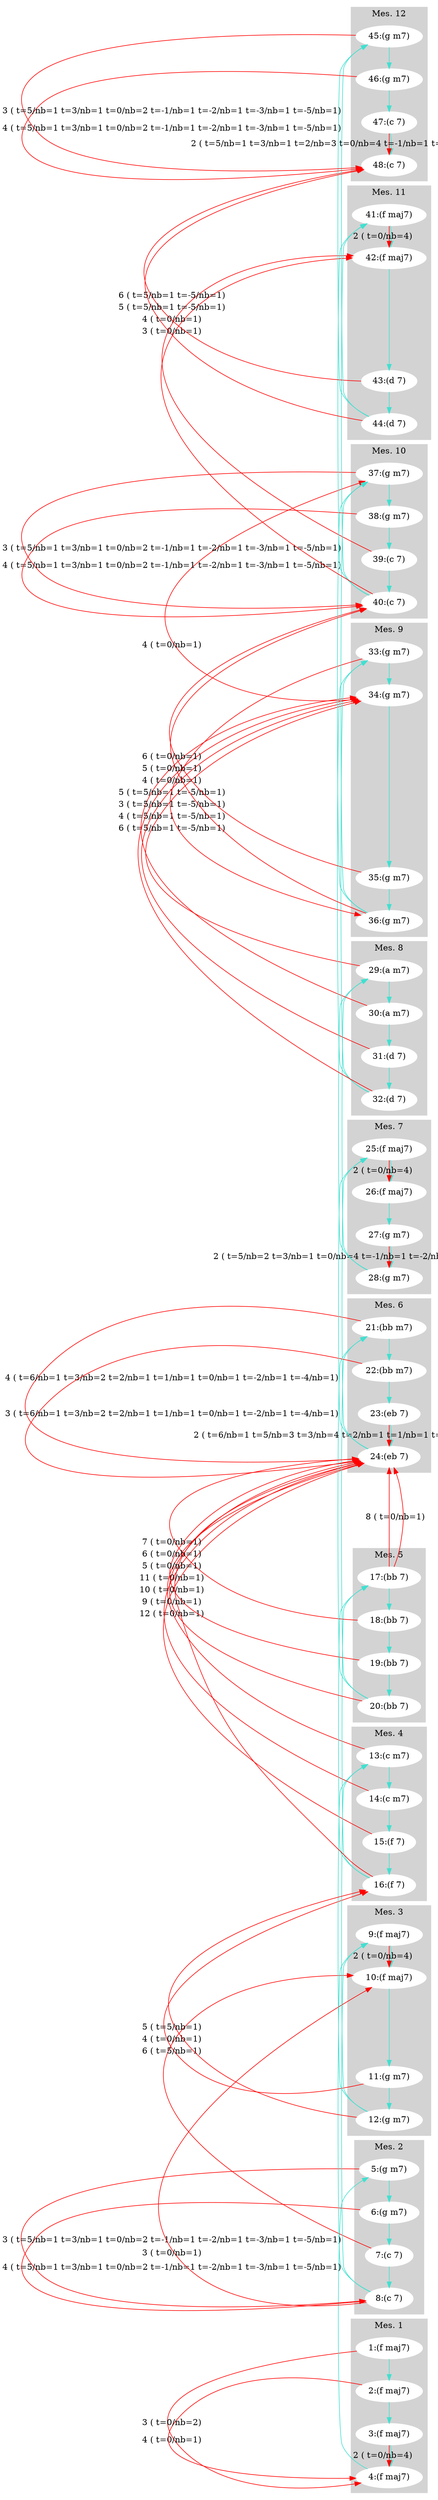 digraph G { 
rankdir=LR 
subgraph cluster0 {
node [style=filled,color=white];
style=filled;
color=lightgrey;
"1:(f maj7)"; 
"2:(f maj7)"; 
"3:(f maj7)"; 
"4:(f maj7)"; 
label = "Mes. 1"
}
subgraph cluster4 {
node [style=filled,color=white];
style=filled;
color=lightgrey;
"5:(g m7)"; 
"6:(g m7)"; 
"7:(c 7)"; 
"8:(c 7)"; 
label = "Mes. 2"
}
subgraph cluster8 {
node [style=filled,color=white];
style=filled;
color=lightgrey;
"9:(f maj7)"; 
"10:(f maj7)"; 
"11:(g m7)"; 
"12:(g m7)"; 
label = "Mes. 3"
}
subgraph cluster12 {
node [style=filled,color=white];
style=filled;
color=lightgrey;
"13:(c m7)"; 
"14:(c m7)"; 
"15:(f 7)"; 
"16:(f 7)"; 
label = "Mes. 4"
}
subgraph cluster16 {
node [style=filled,color=white];
style=filled;
color=lightgrey;
"17:(bb 7)"; 
"18:(bb 7)"; 
"19:(bb 7)"; 
"20:(bb 7)"; 
label = "Mes. 5"
}
subgraph cluster20 {
node [style=filled,color=white];
style=filled;
color=lightgrey;
"21:(bb m7)"; 
"22:(bb m7)"; 
"23:(eb 7)"; 
"24:(eb 7)"; 
label = "Mes. 6"
}
subgraph cluster24 {
node [style=filled,color=white];
style=filled;
color=lightgrey;
"25:(f maj7)"; 
"26:(f maj7)"; 
"27:(g m7)"; 
"28:(g m7)"; 
label = "Mes. 7"
}
subgraph cluster28 {
node [style=filled,color=white];
style=filled;
color=lightgrey;
"29:(a m7)"; 
"30:(a m7)"; 
"31:(d 7)"; 
"32:(d 7)"; 
label = "Mes. 8"
}
subgraph cluster32 {
node [style=filled,color=white];
style=filled;
color=lightgrey;
"33:(g m7)"; 
"34:(g m7)"; 
"35:(g m7)"; 
"36:(g m7)"; 
label = "Mes. 9"
}
subgraph cluster36 {
node [style=filled,color=white];
style=filled;
color=lightgrey;
"37:(g m7)"; 
"38:(g m7)"; 
"39:(c 7)"; 
"40:(c 7)"; 
label = "Mes. 10"
}
subgraph cluster40 {
node [style=filled,color=white];
style=filled;
color=lightgrey;
"41:(f maj7)"; 
"42:(f maj7)"; 
"43:(d 7)"; 
"44:(d 7)"; 
label = "Mes. 11"
}
subgraph cluster44 {
node [style=filled,color=white];
style=filled;
color=lightgrey;
"45:(g m7)"; 
"46:(g m7)"; 
"47:(c 7)"; 
"48:(c 7)"; 
label = "Mes. 12"
}
"1:(f maj7)" -> "2:(f maj7)" [color="turquoise", constraint=false];
"2:(f maj7)" -> "3:(f maj7)" [color="turquoise", constraint=false];
"3:(f maj7)" -> "4:(f maj7)" [color="turquoise", constraint=false];
"4:(f maj7)" -> "5:(g m7)" [color="turquoise", constraint=false];
"5:(g m7)" -> "6:(g m7)" [color="turquoise", constraint=false];
"6:(g m7)" -> "7:(c 7)" [color="turquoise", constraint=false];
"7:(c 7)" -> "8:(c 7)" [color="turquoise", constraint=false];
"8:(c 7)" -> "9:(f maj7)" [color="turquoise", constraint=false];
"9:(f maj7)" -> "10:(f maj7)" [color="turquoise", constraint=false];
"10:(f maj7)" -> "11:(g m7)" [color="turquoise", constraint=false];
"11:(g m7)" -> "12:(g m7)" [color="turquoise", constraint=false];
"12:(g m7)" -> "13:(c m7)" [color="turquoise", constraint=false];
"13:(c m7)" -> "14:(c m7)" [color="turquoise", constraint=false];
"14:(c m7)" -> "15:(f 7)" [color="turquoise", constraint=false];
"15:(f 7)" -> "16:(f 7)" [color="turquoise", constraint=false];
"16:(f 7)" -> "17:(bb 7)" [color="turquoise", constraint=false];
"17:(bb 7)" -> "18:(bb 7)" [color="turquoise", constraint=false];
"18:(bb 7)" -> "19:(bb 7)" [color="turquoise", constraint=false];
"19:(bb 7)" -> "20:(bb 7)" [color="turquoise", constraint=false];
"20:(bb 7)" -> "21:(bb m7)" [color="turquoise", constraint=false];
"21:(bb m7)" -> "22:(bb m7)" [color="turquoise", constraint=false];
"22:(bb m7)" -> "23:(eb 7)" [color="turquoise", constraint=false];
"23:(eb 7)" -> "24:(eb 7)" [color="turquoise", constraint=false];
"24:(eb 7)" -> "25:(f maj7)" [color="turquoise", constraint=false];
"25:(f maj7)" -> "26:(f maj7)" [color="turquoise", constraint=false];
"26:(f maj7)" -> "27:(g m7)" [color="turquoise", constraint=false];
"27:(g m7)" -> "28:(g m7)" [color="turquoise", constraint=false];
"28:(g m7)" -> "29:(a m7)" [color="turquoise", constraint=false];
"29:(a m7)" -> "30:(a m7)" [color="turquoise", constraint=false];
"30:(a m7)" -> "31:(d 7)" [color="turquoise", constraint=false];
"31:(d 7)" -> "32:(d 7)" [color="turquoise", constraint=false];
"32:(d 7)" -> "33:(g m7)" [color="turquoise", constraint=false];
"33:(g m7)" -> "34:(g m7)" [color="turquoise", constraint=false];
"34:(g m7)" -> "35:(g m7)" [color="turquoise", constraint=false];
"35:(g m7)" -> "36:(g m7)" [color="turquoise", constraint=false];
"36:(g m7)" -> "37:(g m7)" [color="turquoise", constraint=false];
"37:(g m7)" -> "38:(g m7)" [color="turquoise", constraint=false];
"38:(g m7)" -> "39:(c 7)" [color="turquoise", constraint=false];
"39:(c 7)" -> "40:(c 7)" [color="turquoise", constraint=false];
"40:(c 7)" -> "41:(f maj7)" [color="turquoise", constraint=false];
"41:(f maj7)" -> "42:(f maj7)" [color="turquoise", constraint=false];
"42:(f maj7)" -> "43:(d 7)" [color="turquoise", constraint=false];
"43:(d 7)" -> "44:(d 7)" [color="turquoise", constraint=false];
"44:(d 7)" -> "45:(g m7)" [color="turquoise", constraint=false];
"45:(g m7)" -> "46:(g m7)" [color="turquoise", constraint=false];
"46:(g m7)" -> "47:(c 7)" [color="turquoise", constraint=false];
"47:(c 7)" -> "48:(c 7)" [color="turquoise", constraint=false];
"1:(f maj7)" -> "4:(f maj7)" [label="4 ( t=0/nb=1)" , color="red", constraint=false, width=0.5];
"2:(f maj7)" -> "4:(f maj7)" [label="3 ( t=0/nb=2)" , color="red", constraint=false, width=1.0];
"3:(f maj7)" -> "4:(f maj7)" [label="2 ( t=0/nb=4)" , color="red", constraint=false, width=2.0];
"5:(g m7)" -> "8:(c 7)" [label="4 ( t=5/nb=1 t=3/nb=1 t=0/nb=2 t=-1/nb=1 t=-2/nb=1 t=-3/nb=1 t=-5/nb=1)" , color="red", constraint=false, width=4.0];
"6:(g m7)" -> "8:(c 7)" [label="3 ( t=5/nb=1 t=3/nb=1 t=0/nb=2 t=-1/nb=1 t=-2/nb=1 t=-3/nb=1 t=-5/nb=1)" , color="red", constraint=false, width=4.0];
"7:(c 7)" -> "10:(f maj7)" [label="4 ( t=0/nb=1)" , color="red", constraint=false, width=0.5];
"8:(c 7)" -> "10:(f maj7)" [label="3 ( t=0/nb=1)" , color="red", constraint=false, width=0.5];
"9:(f maj7)" -> "10:(f maj7)" [label="2 ( t=0/nb=4)" , color="red", constraint=false, width=2.0];
"11:(g m7)" -> "16:(f 7)" [label="6 ( t=5/nb=1)" , color="red", constraint=false, width=0.5];
"12:(g m7)" -> "16:(f 7)" [label="5 ( t=5/nb=1)" , color="red", constraint=false, width=0.5];
"13:(c m7)" -> "24:(eb 7)" [label="12 ( t=0/nb=1)" , color="red", constraint=false, width=0.5];
"14:(c m7)" -> "24:(eb 7)" [label="11 ( t=0/nb=1)" , color="red", constraint=false, width=0.5];
"15:(f 7)" -> "24:(eb 7)" [label="10 ( t=0/nb=1)" , color="red", constraint=false, width=0.5];
"16:(f 7)" -> "24:(eb 7)" [label="9 ( t=0/nb=1)" , color="red", constraint=false, width=0.5];
"17:(bb 7)" -> "24:(eb 7)" [label="8 ( t=0/nb=1)" , color="red", constraint=false, width=0.5];
"18:(bb 7)" -> "24:(eb 7)" [label="7 ( t=0/nb=1)" , color="red", constraint=false, width=0.5];
"19:(bb 7)" -> "24:(eb 7)" [label="6 ( t=0/nb=1)" , color="red", constraint=false, width=0.5];
"20:(bb 7)" -> "24:(eb 7)" [label="5 ( t=0/nb=1)" , color="red", constraint=false, width=0.5];
"21:(bb m7)" -> "24:(eb 7)" [label="4 ( t=6/nb=1 t=3/nb=2 t=2/nb=1 t=1/nb=1 t=0/nb=1 t=-2/nb=1 t=-4/nb=1)" , color="red", constraint=false, width=4.0];
"22:(bb m7)" -> "24:(eb 7)" [label="3 ( t=6/nb=1 t=3/nb=2 t=2/nb=1 t=1/nb=1 t=0/nb=1 t=-2/nb=1 t=-4/nb=1)" , color="red", constraint=false, width=4.0];
"23:(eb 7)" -> "24:(eb 7)" [label="2 ( t=6/nb=1 t=5/nb=3 t=3/nb=4 t=2/nb=1 t=1/nb=1 t=0/nb=1 t=-2/nb=1 t=-4/nb=1)" , color="red", constraint=false, width=6.5];
"25:(f maj7)" -> "26:(f maj7)" [label="2 ( t=0/nb=4)" , color="red", constraint=false, width=2.0];
"27:(g m7)" -> "28:(g m7)" [label="2 ( t=5/nb=2 t=3/nb=1 t=0/nb=4 t=-1/nb=1 t=-2/nb=1 t=-3/nb=1 t=-5/nb=1)" , color="red", constraint=false, width=5.5];
"29:(a m7)" -> "34:(g m7)" [label="6 ( t=5/nb=1 t=-5/nb=1)" , color="red", constraint=false, width=1.0];
"30:(a m7)" -> "34:(g m7)" [label="5 ( t=5/nb=1 t=-5/nb=1)" , color="red", constraint=false, width=1.0];
"31:(d 7)" -> "34:(g m7)" [label="4 ( t=5/nb=1 t=-5/nb=1)" , color="red", constraint=false, width=1.0];
"32:(d 7)" -> "34:(g m7)" [label="3 ( t=5/nb=1 t=-5/nb=1)" , color="red", constraint=false, width=1.0];
"33:(g m7)" -> "36:(g m7)" [label="4 ( t=0/nb=1)" , color="red", constraint=false, width=0.5];
"34:(g m7)" -> "37:(g m7)" [label="4 ( t=0/nb=1)" , color="red", constraint=false, width=0.5];
"35:(g m7)" -> "40:(c 7)" [label="6 ( t=0/nb=1)" , color="red", constraint=false, width=0.5];
"36:(g m7)" -> "40:(c 7)" [label="5 ( t=0/nb=1)" , color="red", constraint=false, width=0.5];
"37:(g m7)" -> "40:(c 7)" [label="4 ( t=5/nb=1 t=3/nb=1 t=0/nb=2 t=-1/nb=1 t=-2/nb=1 t=-3/nb=1 t=-5/nb=1)" , color="red", constraint=false, width=4.0];
"38:(g m7)" -> "40:(c 7)" [label="3 ( t=5/nb=1 t=3/nb=1 t=0/nb=2 t=-1/nb=1 t=-2/nb=1 t=-3/nb=1 t=-5/nb=1)" , color="red", constraint=false, width=4.0];
"39:(c 7)" -> "42:(f maj7)" [label="4 ( t=0/nb=1)" , color="red", constraint=false, width=0.5];
"40:(c 7)" -> "42:(f maj7)" [label="3 ( t=0/nb=1)" , color="red", constraint=false, width=0.5];
"41:(f maj7)" -> "42:(f maj7)" [label="2 ( t=0/nb=4)" , color="red", constraint=false, width=2.0];
"43:(d 7)" -> "48:(c 7)" [label="6 ( t=5/nb=1 t=-5/nb=1)" , color="red", constraint=false, width=1.0];
"44:(d 7)" -> "48:(c 7)" [label="5 ( t=5/nb=1 t=-5/nb=1)" , color="red", constraint=false, width=1.0];
"45:(g m7)" -> "48:(c 7)" [label="4 ( t=5/nb=1 t=3/nb=1 t=0/nb=2 t=-1/nb=1 t=-2/nb=1 t=-3/nb=1 t=-5/nb=1)" , color="red", constraint=false, width=4.0];
"46:(g m7)" -> "48:(c 7)" [label="3 ( t=5/nb=1 t=3/nb=1 t=0/nb=2 t=-1/nb=1 t=-2/nb=1 t=-3/nb=1 t=-5/nb=1)" , color="red", constraint=false, width=4.0];
"47:(c 7)" -> "48:(c 7)" [label="2 ( t=5/nb=1 t=3/nb=1 t=2/nb=3 t=0/nb=4 t=-1/nb=1 t=-2/nb=1 t=-3/nb=1 t=-5/nb=1)" , color="red", constraint=false, width=6.5];
}